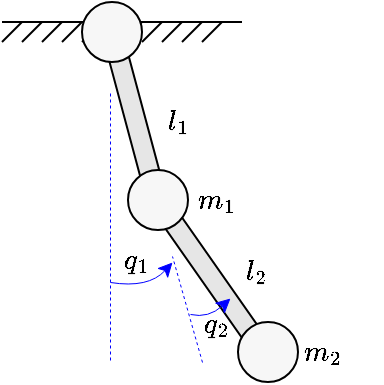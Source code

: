 <mxfile version="16.5.1" type="device"><diagram id="oeSu1dezPUdeBi_xzYHj" name="Page-1"><mxGraphModel dx="677" dy="420" grid="1" gridSize="10" guides="1" tooltips="1" connect="1" arrows="1" fold="1" page="1" pageScale="1" pageWidth="850" pageHeight="1100" math="1" shadow="0"><root><mxCell id="0"/><mxCell id="1" parent="0"/><mxCell id="qswJ02gioW-11MgOtTAk-29" value="$$q_1$$" style="text;html=1;strokeColor=none;fillColor=none;align=center;verticalAlign=middle;whiteSpace=wrap;rounded=0;" vertex="1" parent="1"><mxGeometry x="157" y="414" width="60" height="30" as="geometry"/></mxCell><mxCell id="qswJ02gioW-11MgOtTAk-30" value="$$q_2$$" style="text;html=1;strokeColor=none;fillColor=none;align=center;verticalAlign=middle;whiteSpace=wrap;rounded=0;" vertex="1" parent="1"><mxGeometry x="197" y="446" width="60" height="30" as="geometry"/></mxCell><mxCell id="qswJ02gioW-11MgOtTAk-17" value="" style="rounded=0;whiteSpace=wrap;html=1;rotation=55;fillColor=#E6E6E6;" vertex="1" parent="1"><mxGeometry x="178" y="430.01" width="90" height="10" as="geometry"/></mxCell><mxCell id="qswJ02gioW-11MgOtTAk-31" value="" style="ellipse;whiteSpace=wrap;html=1;fillColor=#F7F7F7;" vertex="1" parent="1"><mxGeometry x="238" y="460" width="30" height="30" as="geometry"/></mxCell><mxCell id="qswJ02gioW-11MgOtTAk-1" value="" style="endArrow=none;html=1;rounded=0;" edge="1" parent="1"><mxGeometry width="50" height="50" relative="1" as="geometry"><mxPoint x="120" y="310" as="sourcePoint"/><mxPoint x="240" y="310" as="targetPoint"/></mxGeometry></mxCell><mxCell id="qswJ02gioW-11MgOtTAk-2" value="" style="endArrow=none;html=1;rounded=0;" edge="1" parent="1"><mxGeometry width="50" height="50" relative="1" as="geometry"><mxPoint x="130" y="310" as="sourcePoint"/><mxPoint x="120" y="320" as="targetPoint"/></mxGeometry></mxCell><mxCell id="qswJ02gioW-11MgOtTAk-3" value="" style="endArrow=none;html=1;rounded=0;" edge="1" parent="1"><mxGeometry width="50" height="50" relative="1" as="geometry"><mxPoint x="140" y="310" as="sourcePoint"/><mxPoint x="130" y="320" as="targetPoint"/></mxGeometry></mxCell><mxCell id="qswJ02gioW-11MgOtTAk-4" value="" style="endArrow=none;html=1;rounded=0;" edge="1" parent="1"><mxGeometry width="50" height="50" relative="1" as="geometry"><mxPoint x="150" y="310" as="sourcePoint"/><mxPoint x="140" y="320" as="targetPoint"/></mxGeometry></mxCell><mxCell id="qswJ02gioW-11MgOtTAk-5" value="" style="endArrow=none;html=1;rounded=0;" edge="1" parent="1"><mxGeometry width="50" height="50" relative="1" as="geometry"><mxPoint x="160" y="310" as="sourcePoint"/><mxPoint x="150" y="320" as="targetPoint"/></mxGeometry></mxCell><mxCell id="qswJ02gioW-11MgOtTAk-6" value="" style="endArrow=none;html=1;rounded=0;" edge="1" parent="1"><mxGeometry width="50" height="50" relative="1" as="geometry"><mxPoint x="170" y="310" as="sourcePoint"/><mxPoint x="160" y="320" as="targetPoint"/></mxGeometry></mxCell><mxCell id="qswJ02gioW-11MgOtTAk-7" value="" style="endArrow=none;html=1;rounded=0;" edge="1" parent="1"><mxGeometry width="50" height="50" relative="1" as="geometry"><mxPoint x="180" y="310" as="sourcePoint"/><mxPoint x="170" y="320" as="targetPoint"/></mxGeometry></mxCell><mxCell id="qswJ02gioW-11MgOtTAk-8" value="" style="endArrow=none;html=1;rounded=0;" edge="1" parent="1"><mxGeometry width="50" height="50" relative="1" as="geometry"><mxPoint x="190" y="310" as="sourcePoint"/><mxPoint x="180" y="320" as="targetPoint"/></mxGeometry></mxCell><mxCell id="qswJ02gioW-11MgOtTAk-9" value="" style="endArrow=none;html=1;rounded=0;" edge="1" parent="1"><mxGeometry width="50" height="50" relative="1" as="geometry"><mxPoint x="200" y="310" as="sourcePoint"/><mxPoint x="190" y="320" as="targetPoint"/></mxGeometry></mxCell><mxCell id="qswJ02gioW-11MgOtTAk-10" value="" style="endArrow=none;html=1;rounded=0;" edge="1" parent="1"><mxGeometry width="50" height="50" relative="1" as="geometry"><mxPoint x="210" y="310" as="sourcePoint"/><mxPoint x="200" y="320" as="targetPoint"/></mxGeometry></mxCell><mxCell id="qswJ02gioW-11MgOtTAk-11" value="" style="endArrow=none;html=1;rounded=0;" edge="1" parent="1"><mxGeometry width="50" height="50" relative="1" as="geometry"><mxPoint x="220" y="310" as="sourcePoint"/><mxPoint x="210" y="320" as="targetPoint"/></mxGeometry></mxCell><mxCell id="qswJ02gioW-11MgOtTAk-12" value="" style="endArrow=none;html=1;rounded=0;" edge="1" parent="1"><mxGeometry width="50" height="50" relative="1" as="geometry"><mxPoint x="230" y="310" as="sourcePoint"/><mxPoint x="220" y="320" as="targetPoint"/></mxGeometry></mxCell><mxCell id="qswJ02gioW-11MgOtTAk-15" value="" style="rounded=0;whiteSpace=wrap;html=1;rotation=75;fillColor=#E6E6E6;" vertex="1" parent="1"><mxGeometry x="142" y="355.01" width="90" height="10" as="geometry"/></mxCell><mxCell id="qswJ02gioW-11MgOtTAk-14" value="" style="ellipse;whiteSpace=wrap;html=1;fillColor=#F7F7F7;" vertex="1" parent="1"><mxGeometry x="160" y="300" width="30" height="30" as="geometry"/></mxCell><mxCell id="qswJ02gioW-11MgOtTAk-16" value="" style="ellipse;whiteSpace=wrap;html=1;fillColor=#F7F7F7;" vertex="1" parent="1"><mxGeometry x="183" y="384" width="30" height="30" as="geometry"/></mxCell><mxCell id="qswJ02gioW-11MgOtTAk-18" value="" style="endArrow=none;dashed=1;html=1;strokeWidth=0.5;rounded=0;strokeColor=#0000FF;" edge="1" parent="1"><mxGeometry width="50" height="50" relative="1" as="geometry"><mxPoint x="174" y="479" as="sourcePoint"/><mxPoint x="174" y="344.01" as="targetPoint"/></mxGeometry></mxCell><mxCell id="qswJ02gioW-11MgOtTAk-19" value="" style="endArrow=none;dashed=1;html=1;strokeWidth=0.5;rounded=0;strokeColor=#0000FF;" edge="1" parent="1"><mxGeometry width="50" height="50" relative="1" as="geometry"><mxPoint x="220" y="480" as="sourcePoint"/><mxPoint x="205" y="427" as="targetPoint"/></mxGeometry></mxCell><mxCell id="qswJ02gioW-11MgOtTAk-26" value="" style="curved=1;endArrow=classic;html=1;rounded=0;strokeWidth=0.5;strokeColor=#0000FF;" edge="1" parent="1"><mxGeometry width="50" height="50" relative="1" as="geometry"><mxPoint x="174" y="440" as="sourcePoint"/><mxPoint x="205" y="430" as="targetPoint"/><Array as="points"><mxPoint x="193" y="443"/></Array></mxGeometry></mxCell><mxCell id="qswJ02gioW-11MgOtTAk-28" value="" style="curved=1;endArrow=classic;html=1;rounded=0;strokeWidth=0.5;strokeColor=#0000FF;" edge="1" parent="1"><mxGeometry width="50" height="50" relative="1" as="geometry"><mxPoint x="214" y="456" as="sourcePoint"/><mxPoint x="234" y="448" as="targetPoint"/><Array as="points"><mxPoint x="223" y="458"/></Array></mxGeometry></mxCell><mxCell id="qswJ02gioW-11MgOtTAk-32" value="$$m_1$$" style="text;html=1;strokeColor=none;fillColor=none;align=center;verticalAlign=middle;whiteSpace=wrap;rounded=0;" vertex="1" parent="1"><mxGeometry x="197" y="384" width="60" height="30" as="geometry"/></mxCell><mxCell id="qswJ02gioW-11MgOtTAk-33" value="$$m_2$$" style="text;html=1;strokeColor=none;fillColor=none;align=center;verticalAlign=middle;whiteSpace=wrap;rounded=0;" vertex="1" parent="1"><mxGeometry x="250" y="460" width="60" height="30" as="geometry"/></mxCell><mxCell id="qswJ02gioW-11MgOtTAk-35" value="$$l_1$$" style="text;html=1;strokeColor=none;fillColor=none;align=center;verticalAlign=middle;whiteSpace=wrap;rounded=0;" vertex="1" parent="1"><mxGeometry x="178" y="345.01" width="60" height="30" as="geometry"/></mxCell><mxCell id="qswJ02gioW-11MgOtTAk-36" value="$$l_2$$" style="text;html=1;strokeColor=none;fillColor=none;align=center;verticalAlign=middle;whiteSpace=wrap;rounded=0;" vertex="1" parent="1"><mxGeometry x="217" y="420.01" width="60" height="30" as="geometry"/></mxCell></root></mxGraphModel></diagram></mxfile>